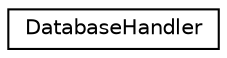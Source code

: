 digraph "Graphical Class Hierarchy"
{
  edge [fontname="Helvetica",fontsize="10",labelfontname="Helvetica",labelfontsize="10"];
  node [fontname="Helvetica",fontsize="10",shape=record];
  rankdir="LR";
  Node1 [label="DatabaseHandler",height=0.2,width=0.4,color="black", fillcolor="white", style="filled",URL="$da/d45/a00011.html"];
}
